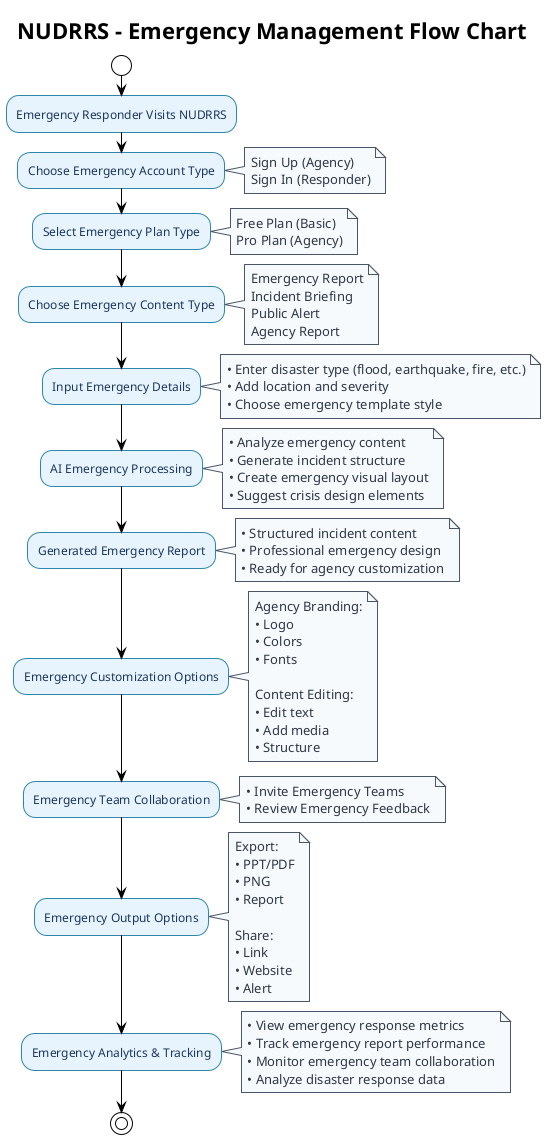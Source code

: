@startuml NUDRRS_Emergency_Management_Flow
!theme plain
skinparam backgroundColor #FFFFFF
skinparam activity {
  BackgroundColor #E8F4FD
  BorderColor #2E86AB
  FontColor #1A365D
}
skinparam activityDiamond {
  BackgroundColor #FFE6E6
  BorderColor #E53E3E
  FontColor #742A2A
}
skinparam note {
  BackgroundColor #F7FAFC
  BorderColor #4A5568
  FontColor #2D3748
}

title NUDRRS - Emergency Management Flow Chart

start

:Emergency Responder Visits NUDRRS;

:Choose Emergency Account Type;
note right
  Sign Up (Agency)
  Sign In (Responder)
end note

:Select Emergency Plan Type;
note right
  Free Plan (Basic)
  Pro Plan (Agency)
end note

:Choose Emergency Content Type;
note right
  Emergency Report
  Incident Briefing
  Public Alert
  Agency Report
end note

:Input Emergency Details;
note right
  • Enter disaster type (flood, earthquake, fire, etc.)
  • Add location and severity
  • Choose emergency template style
end note

:AI Emergency Processing;
note right
  • Analyze emergency content
  • Generate incident structure
  • Create emergency visual layout
  • Suggest crisis design elements
end note

:Generated Emergency Report;
note right
  • Structured incident content
  • Professional emergency design
  • Ready for agency customization
end note

:Emergency Customization Options;
note right
  Agency Branding:
  • Logo
  • Colors
  • Fonts
  
  Content Editing:
  • Edit text
  • Add media
  • Structure
end note

:Emergency Team Collaboration;
note right
  • Invite Emergency Teams
  • Review Emergency Feedback
end note

:Emergency Output Options;
note right
  Export:
  • PPT/PDF
  • PNG
  • Report
  
  Share:
  • Link
  • Website
  • Alert
end note

:Emergency Analytics & Tracking;
note right
  • View emergency response metrics
  • Track emergency report performance
  • Monitor emergency team collaboration
  • Analyze disaster response data
end note

stop

@enduml
